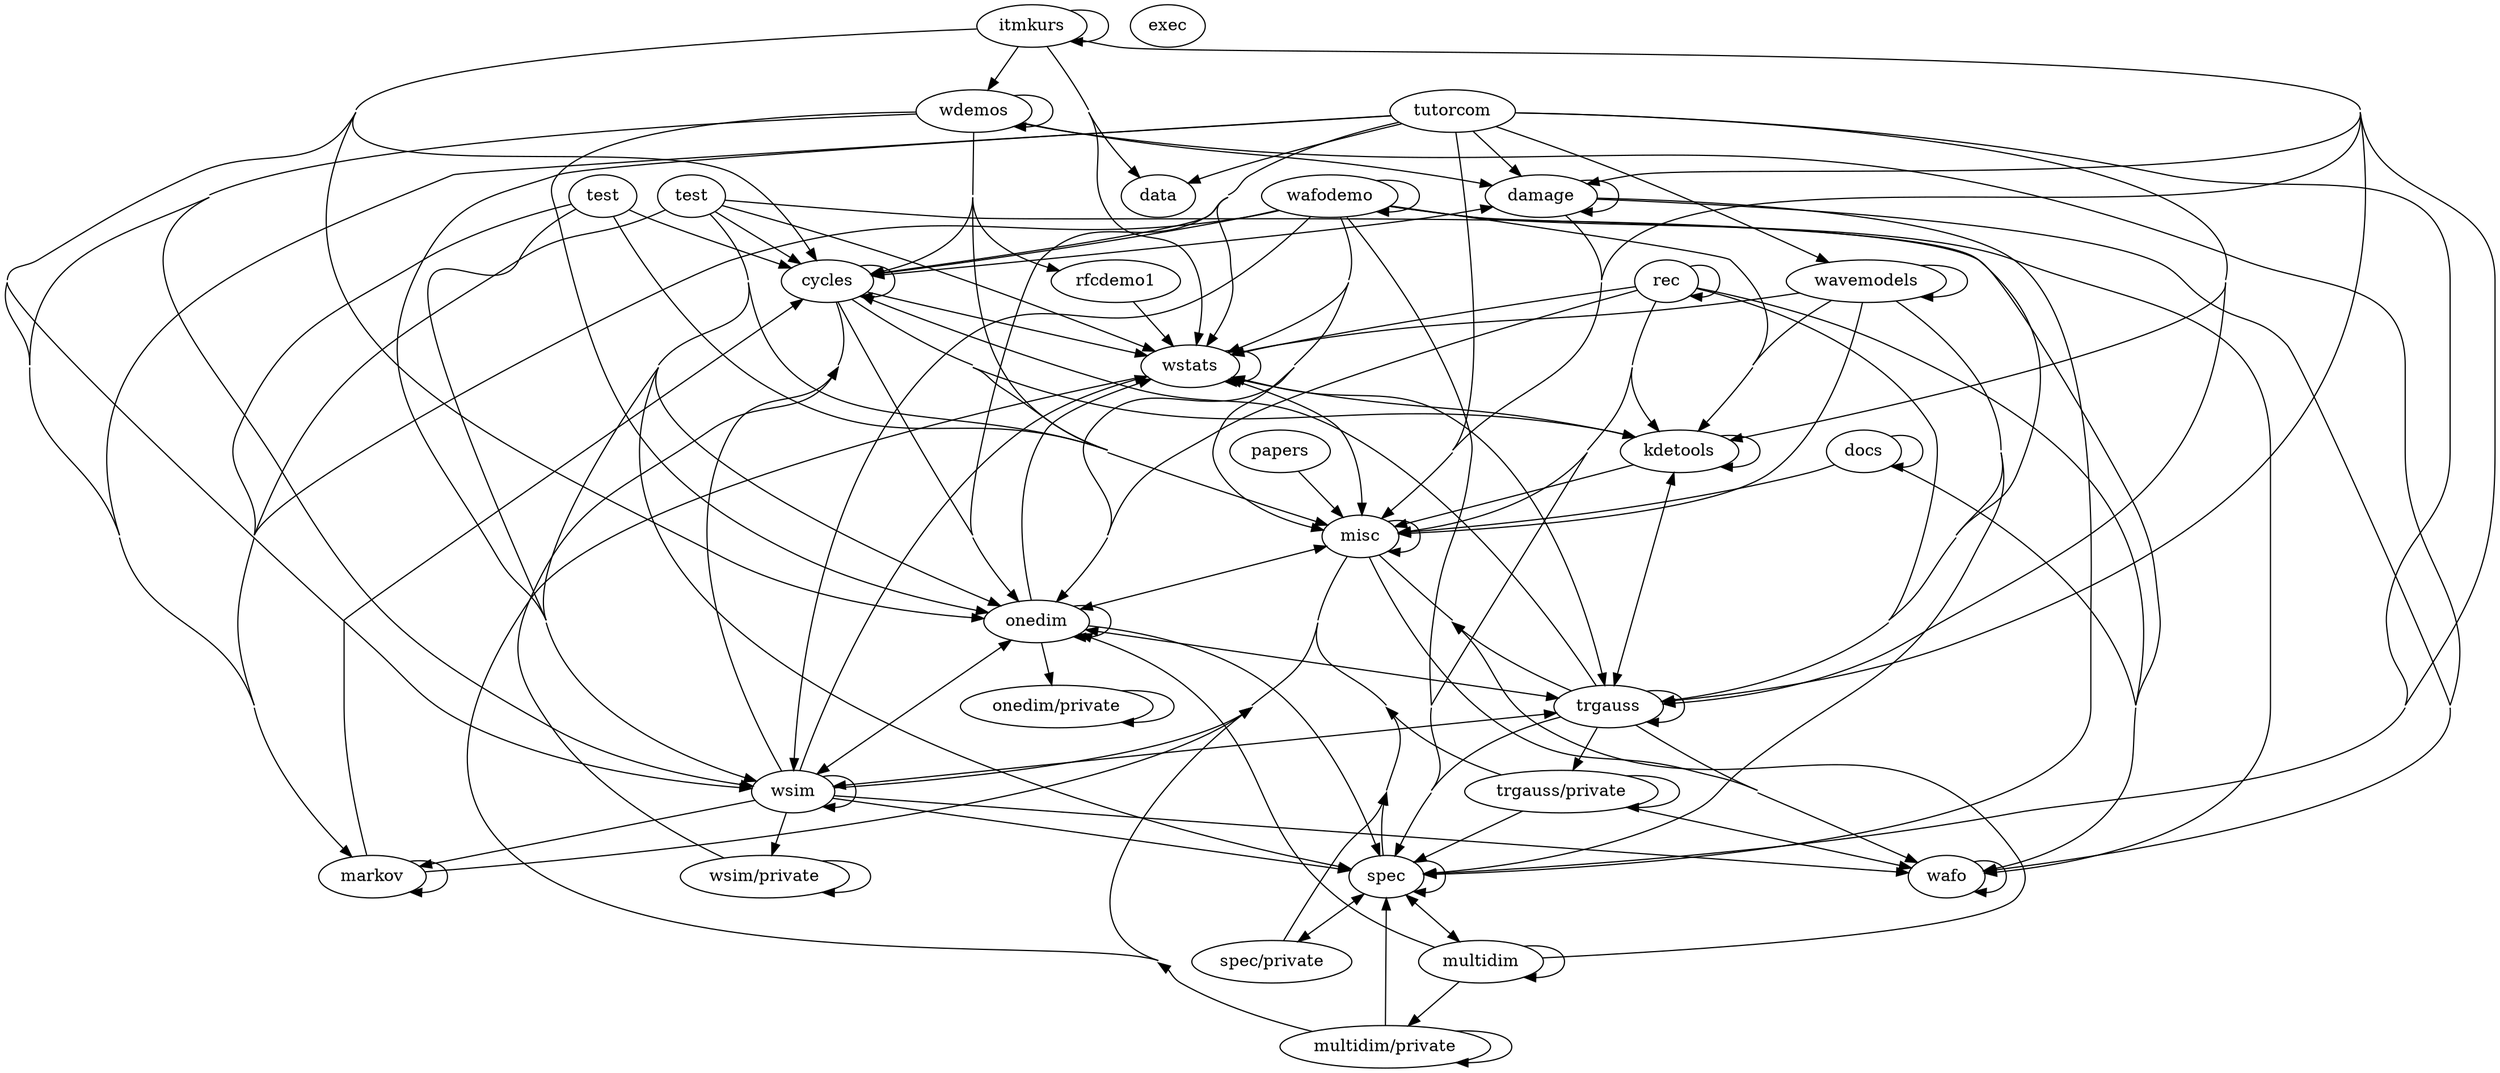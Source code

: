 /* Created by dotwrite for Matlab */
digraph m2html {
 size = "1024,1024";
 ratio = auto;
 concentrate = true;
  1 -> 1;
  2 -> 2;
  2 -> 4;
  2 -> 8;
  2 -> 11;
  2 -> 14;
  2 -> 30;
  3 -> 1;
  3 -> 2;
  3 -> 9;
  3 -> 11;
  3 -> 14;
  3 -> 20;
  3 -> 28;
  3 -> 30;
  4 -> 1;
  4 -> 2;
  4 -> 4;
  4 -> 11;
  4 -> 20;
  6 -> 1;
  6 -> 6;
  6 -> 11;
  8 -> 8;
  8 -> 11;
  8 -> 22;
  8 -> 30;
  9 -> 2;
  9 -> 9;
  9 -> 11;
  10 -> 2;
  10 -> 9;
  10 -> 11;
  10 -> 28;
  11 -> 1;
  11 -> 11;
  11 -> 14;
  11 -> 30;
  12 -> 11;
  12 -> 12;
  12 -> 13;
  12 -> 14;
  12 -> 20;
  13 -> 11;
  13 -> 13;
  13 -> 20;
  13 -> 30;
  14 -> 11;
  14 -> 14;
  14 -> 15;
  14 -> 20;
  14 -> 22;
  14 -> 28;
  14 -> 30;
  15 -> 15;
  16 -> 11;
  17 -> 1;
  17 -> 8;
  17 -> 11;
  17 -> 14;
  17 -> 17;
  17 -> 20;
  17 -> 22;
  17 -> 30;
  18 -> 2;
  18 -> 4;
  18 -> 5;
  18 -> 8;
  18 -> 9;
  18 -> 11;
  18 -> 14;
  18 -> 20;
  18 -> 22;
  18 -> 24;
  18 -> 28;
  18 -> 30;
  19 -> 1;
  19 -> 2;
  19 -> 8;
  19 -> 9;
  19 -> 11;
  19 -> 14;
  19 -> 19;
  19 -> 20;
  19 -> 22;
  19 -> 28;
  19 -> 30;
  20 -> 11;
  20 -> 12;
  20 -> 20;
  20 -> 21;
  21 -> 11;
  21 -> 20;
  22 -> 1;
  22 -> 2;
  22 -> 8;
  22 -> 11;
  22 -> 14;
  22 -> 20;
  22 -> 22;
  22 -> 23;
  22 -> 28;
  22 -> 30;
  23 -> 1;
  23 -> 11;
  23 -> 20;
  23 -> 23;
  24 -> 8;
  24 -> 11;
  24 -> 20;
  24 -> 22;
  24 -> 24;
  24 -> 30;
  25 -> 1;
  25 -> 2;
  25 -> 4;
  25 -> 9;
  25 -> 11;
  25 -> 14;
  25 -> 25;
  25 -> 27;
  25 -> 28;
  26 -> 2;
  26 -> 4;
  26 -> 5;
  26 -> 9;
  26 -> 11;
  26 -> 14;
  26 -> 20;
  26 -> 22;
  26 -> 25;
  26 -> 26;
  26 -> 28;
  26 -> 30;
  27 -> 30;
  28 -> 1;
  28 -> 2;
  28 -> 9;
  28 -> 11;
  28 -> 14;
  28 -> 20;
  28 -> 22;
  28 -> 28;
  28 -> 29;
  28 -> 30;
  29 -> 2;
  29 -> 29;
  30 -> 8;
  30 -> 11;
  30 -> 22;
  30 -> 30;

 1 [URL="wafo/graph.html",label="wafo"];
 2 [URL="wafo/cycles/graph.html",label="cycles"];
 3 [URL="wafo/cycles/test/graph.html",label="test"];
 4 [URL="wafo/damage/graph.html",label="damage"];
 5 [URL="wafo/data/graph.html",label="data"];
 6 [URL="wafo/docs/graph.html",label="docs"];
 7 [URL="wafo/exec/graph.html",label="exec"];
 8 [URL="wafo/kdetools/graph.html",label="kdetools"];
 9 [URL="wafo/markov/graph.html",label="markov"];
 10 [URL="wafo/markov/test/graph.html",label="test"];
 11 [URL="wafo/misc/graph.html",label="misc"];
 12 [URL="wafo/multidim/graph.html",label="multidim"];
 13 [URL="wafo/multidim/private/graph.html",label="multidim/private"];
 14 [URL="wafo/onedim/graph.html",label="onedim"];
 15 [URL="wafo/onedim/private/graph.html",label="onedim/private"];
 16 [URL="wafo/papers/graph.html",label="papers"];
 17 [URL="wafo/papers/rec/graph.html",label="rec"];
 18 [URL="wafo/papers/tutorcom/graph.html",label="tutorcom"];
 19 [URL="wafo/papers/wafodemo/graph.html",label="wafodemo"];
 20 [URL="wafo/spec/graph.html",label="spec"];
 21 [URL="wafo/spec/private/graph.html",label="spec/private"];
 22 [URL="wafo/trgauss/graph.html",label="trgauss"];
 23 [URL="wafo/trgauss/private/graph.html",label="trgauss/private"];
 24 [URL="wafo/wavemodels/graph.html",label="wavemodels"];
 25 [URL="wafo/wdemos/graph.html",label="wdemos"];
 26 [URL="wafo/wdemos/itmkurs/graph.html",label="itmkurs"];
 27 [URL="wafo/wdemos/rfcdemo1/graph.html",label="rfcdemo1"];
 28 [URL="wafo/wsim/graph.html",label="wsim"];
 29 [URL="wafo/wsim/private/graph.html",label="wsim/private"];
 30 [URL="wafo/wstats/graph.html",label="wstats"];
}